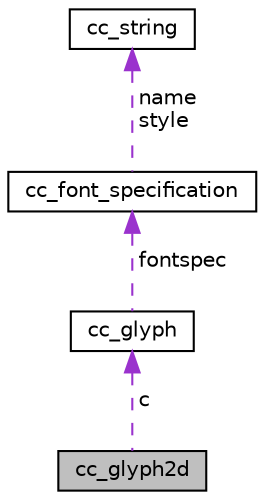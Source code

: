 digraph "cc_glyph2d"
{
 // LATEX_PDF_SIZE
  edge [fontname="Helvetica",fontsize="10",labelfontname="Helvetica",labelfontsize="10"];
  node [fontname="Helvetica",fontsize="10",shape=record];
  Node1 [label="cc_glyph2d",height=0.2,width=0.4,color="black", fillcolor="grey75", style="filled", fontcolor="black",tooltip=" "];
  Node2 -> Node1 [dir="back",color="darkorchid3",fontsize="10",style="dashed",label=" c" ,fontname="Helvetica"];
  Node2 [label="cc_glyph",height=0.2,width=0.4,color="black", fillcolor="white", style="filled",URL="$structcc__glyph.html",tooltip=" "];
  Node3 -> Node2 [dir="back",color="darkorchid3",fontsize="10",style="dashed",label=" fontspec" ,fontname="Helvetica"];
  Node3 [label="cc_font_specification",height=0.2,width=0.4,color="black", fillcolor="white", style="filled",URL="$structcc__font__specification.html",tooltip=" "];
  Node4 -> Node3 [dir="back",color="darkorchid3",fontsize="10",style="dashed",label=" name\nstyle" ,fontname="Helvetica"];
  Node4 [label="cc_string",height=0.2,width=0.4,color="black", fillcolor="white", style="filled",URL="$structcc__string.html",tooltip="The cc_string type is a C ADT for ASCII string management."];
}
